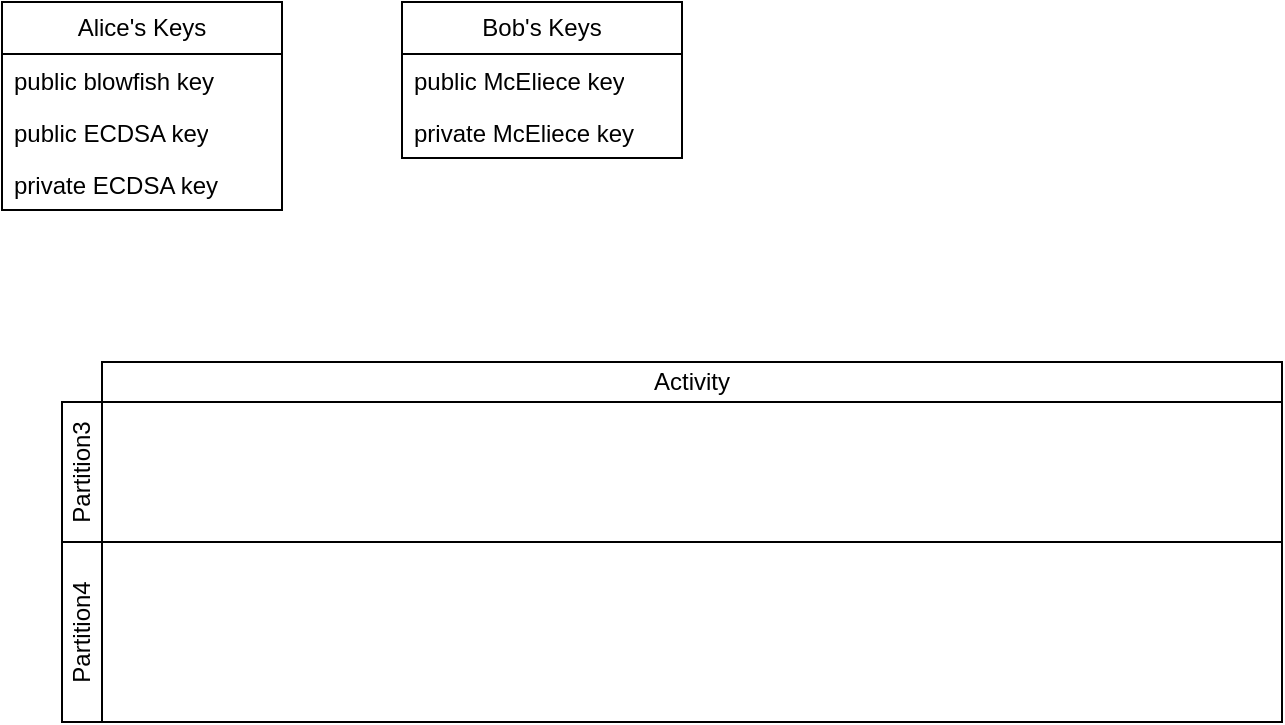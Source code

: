 <mxfile version="26.2.2">
  <diagram name="Page-1" id="d8DTgcx3iZovjK9Q8n7F">
    <mxGraphModel dx="1190" dy="708" grid="1" gridSize="10" guides="1" tooltips="1" connect="1" arrows="1" fold="1" page="1" pageScale="1" pageWidth="850" pageHeight="1100" math="0" shadow="0">
      <root>
        <mxCell id="0" />
        <mxCell id="1" parent="0" />
        <mxCell id="Zz3pOnI-meBIb-OcHIPj-2" value="&lt;span style=&quot;text-wrap-mode: nowrap;&quot;&gt;Alice&#39;s Keys&lt;/span&gt;" style="swimlane;fontStyle=0;childLayout=stackLayout;horizontal=1;startSize=26;fillColor=none;horizontalStack=0;resizeParent=1;resizeParentMax=0;resizeLast=0;collapsible=1;marginBottom=0;whiteSpace=wrap;html=1;" vertex="1" parent="1">
          <mxGeometry x="80" y="60" width="140" height="104" as="geometry" />
        </mxCell>
        <mxCell id="Zz3pOnI-meBIb-OcHIPj-3" value="public blowfish key" style="text;strokeColor=none;fillColor=none;align=left;verticalAlign=top;spacingLeft=4;spacingRight=4;overflow=hidden;rotatable=0;points=[[0,0.5],[1,0.5]];portConstraint=eastwest;whiteSpace=wrap;html=1;" vertex="1" parent="Zz3pOnI-meBIb-OcHIPj-2">
          <mxGeometry y="26" width="140" height="26" as="geometry" />
        </mxCell>
        <mxCell id="Zz3pOnI-meBIb-OcHIPj-4" value="public ECDSA key" style="text;strokeColor=none;fillColor=none;align=left;verticalAlign=top;spacingLeft=4;spacingRight=4;overflow=hidden;rotatable=0;points=[[0,0.5],[1,0.5]];portConstraint=eastwest;whiteSpace=wrap;html=1;" vertex="1" parent="Zz3pOnI-meBIb-OcHIPj-2">
          <mxGeometry y="52" width="140" height="26" as="geometry" />
        </mxCell>
        <mxCell id="Zz3pOnI-meBIb-OcHIPj-5" value="private ECDSA key" style="text;strokeColor=none;fillColor=none;align=left;verticalAlign=top;spacingLeft=4;spacingRight=4;overflow=hidden;rotatable=0;points=[[0,0.5],[1,0.5]];portConstraint=eastwest;whiteSpace=wrap;html=1;" vertex="1" parent="Zz3pOnI-meBIb-OcHIPj-2">
          <mxGeometry y="78" width="140" height="26" as="geometry" />
        </mxCell>
        <mxCell id="Zz3pOnI-meBIb-OcHIPj-6" value="&lt;span style=&quot;text-wrap-mode: nowrap;&quot;&gt;Bob&#39;s Keys&lt;/span&gt;" style="swimlane;fontStyle=0;childLayout=stackLayout;horizontal=1;startSize=26;fillColor=none;horizontalStack=0;resizeParent=1;resizeParentMax=0;resizeLast=0;collapsible=1;marginBottom=0;whiteSpace=wrap;html=1;" vertex="1" parent="1">
          <mxGeometry x="280" y="60" width="140" height="78" as="geometry" />
        </mxCell>
        <mxCell id="Zz3pOnI-meBIb-OcHIPj-7" value="public McEliece key" style="text;strokeColor=none;fillColor=none;align=left;verticalAlign=top;spacingLeft=4;spacingRight=4;overflow=hidden;rotatable=0;points=[[0,0.5],[1,0.5]];portConstraint=eastwest;whiteSpace=wrap;html=1;" vertex="1" parent="Zz3pOnI-meBIb-OcHIPj-6">
          <mxGeometry y="26" width="140" height="26" as="geometry" />
        </mxCell>
        <mxCell id="Zz3pOnI-meBIb-OcHIPj-8" value="private McEliece key" style="text;strokeColor=none;fillColor=none;align=left;verticalAlign=top;spacingLeft=4;spacingRight=4;overflow=hidden;rotatable=0;points=[[0,0.5],[1,0.5]];portConstraint=eastwest;whiteSpace=wrap;html=1;" vertex="1" parent="Zz3pOnI-meBIb-OcHIPj-6">
          <mxGeometry y="52" width="140" height="26" as="geometry" />
        </mxCell>
        <mxCell id="Zz3pOnI-meBIb-OcHIPj-10" value="" style="shape=table;html=1;whiteSpace=wrap;startSize=20;container=1;collapsible=0;childLayout=tableLayout;fillColor=none;swimlaneFillColor=#ffffff;strokeColor=none;" vertex="1" parent="1">
          <mxGeometry x="110" y="220" width="610" height="200" as="geometry" />
        </mxCell>
        <mxCell id="Zz3pOnI-meBIb-OcHIPj-11" value="" style="shape=partialRectangle;html=1;whiteSpace=wrap;collapsible=0;dropTarget=0;pointerEvents=0;fillColor=none;top=0;left=0;bottom=0;right=0;points=[[0,0.5],[1,0.5]];portConstraint=eastwest;strokeColor=none;" vertex="1" parent="Zz3pOnI-meBIb-OcHIPj-10">
          <mxGeometry y="20" width="610" height="20" as="geometry" />
        </mxCell>
        <mxCell id="Zz3pOnI-meBIb-OcHIPj-12" value="" style="shape=partialRectangle;html=1;whiteSpace=wrap;connectable=0;fillColor=none;top=1;left=1;bottom=1;right=1;overflow=hidden;strokeColor=none;" vertex="1" parent="Zz3pOnI-meBIb-OcHIPj-11">
          <mxGeometry width="20" height="20" as="geometry">
            <mxRectangle width="20" height="20" as="alternateBounds" />
          </mxGeometry>
        </mxCell>
        <mxCell id="Zz3pOnI-meBIb-OcHIPj-13" value="Activity" style="shape=partialRectangle;html=1;whiteSpace=wrap;connectable=0;fillColor=none;top=1;left=1;bottom=1;right=1;overflow=hidden;rowspan=1;colspan=2;" vertex="1" parent="Zz3pOnI-meBIb-OcHIPj-11">
          <mxGeometry x="20" width="590" height="20" as="geometry">
            <mxRectangle width="80" height="20" as="alternateBounds" />
          </mxGeometry>
        </mxCell>
        <mxCell id="Zz3pOnI-meBIb-OcHIPj-14" value="" style="shape=partialRectangle;html=1;whiteSpace=wrap;connectable=0;fillColor=none;top=1;left=1;bottom=1;right=1;overflow=hidden;" vertex="1" visible="0" parent="Zz3pOnI-meBIb-OcHIPj-11">
          <mxGeometry x="100" width="510" height="20" as="geometry">
            <mxRectangle width="510" height="20" as="alternateBounds" />
          </mxGeometry>
        </mxCell>
        <mxCell id="Zz3pOnI-meBIb-OcHIPj-15" value="" style="shape=partialRectangle;html=1;whiteSpace=wrap;collapsible=0;dropTarget=0;pointerEvents=0;fillColor=none;top=1;left=1;bottom=1;right=1;points=[[0,0.5],[1,0.5]];portConstraint=eastwest;" vertex="1" parent="Zz3pOnI-meBIb-OcHIPj-10">
          <mxGeometry y="40" width="610" height="70" as="geometry" />
        </mxCell>
        <mxCell id="Zz3pOnI-meBIb-OcHIPj-16" value="Partition3" style="shape=partialRectangle;html=1;whiteSpace=wrap;connectable=0;fillColor=none;top=1;left=1;bottom=1;right=1;overflow=hidden;horizontal=0;" vertex="1" parent="Zz3pOnI-meBIb-OcHIPj-15">
          <mxGeometry width="20" height="70" as="geometry">
            <mxRectangle width="20" height="70" as="alternateBounds" />
          </mxGeometry>
        </mxCell>
        <mxCell id="Zz3pOnI-meBIb-OcHIPj-17" value="" style="shape=partialRectangle;html=1;whiteSpace=wrap;connectable=0;fillColor=none;top=1;left=1;bottom=1;right=1;overflow=hidden;rowspan=1;colspan=2;" vertex="1" parent="Zz3pOnI-meBIb-OcHIPj-15">
          <mxGeometry x="20" width="590" height="70" as="geometry">
            <mxRectangle width="80" height="70" as="alternateBounds" />
          </mxGeometry>
        </mxCell>
        <mxCell id="Zz3pOnI-meBIb-OcHIPj-18" value="" style="shape=partialRectangle;html=1;whiteSpace=wrap;connectable=0;fillColor=none;top=1;left=1;bottom=1;right=1;overflow=hidden;" vertex="1" visible="0" parent="Zz3pOnI-meBIb-OcHIPj-15">
          <mxGeometry x="100" width="510" height="70" as="geometry">
            <mxRectangle width="510" height="70" as="alternateBounds" />
          </mxGeometry>
        </mxCell>
        <mxCell id="Zz3pOnI-meBIb-OcHIPj-19" value="" style="shape=partialRectangle;html=1;whiteSpace=wrap;collapsible=0;dropTarget=0;pointerEvents=0;fillColor=none;top=1;left=1;bottom=1;right=1;points=[[0,0.5],[1,0.5]];portConstraint=eastwest;" vertex="1" parent="Zz3pOnI-meBIb-OcHIPj-10">
          <mxGeometry y="110" width="610" height="90" as="geometry" />
        </mxCell>
        <mxCell id="Zz3pOnI-meBIb-OcHIPj-20" value="Partition4" style="shape=partialRectangle;html=1;whiteSpace=wrap;connectable=0;fillColor=none;top=1;left=1;bottom=1;right=1;overflow=hidden;horizontal=0;" vertex="1" parent="Zz3pOnI-meBIb-OcHIPj-19">
          <mxGeometry width="20" height="90" as="geometry">
            <mxRectangle width="20" height="90" as="alternateBounds" />
          </mxGeometry>
        </mxCell>
        <mxCell id="Zz3pOnI-meBIb-OcHIPj-21" value="" style="shape=partialRectangle;html=1;whiteSpace=wrap;connectable=0;fillColor=none;top=1;left=1;bottom=1;right=1;overflow=hidden;rowspan=1;colspan=2;" vertex="1" parent="Zz3pOnI-meBIb-OcHIPj-19">
          <mxGeometry x="20" width="590" height="90" as="geometry">
            <mxRectangle width="80" height="90" as="alternateBounds" />
          </mxGeometry>
        </mxCell>
        <mxCell id="Zz3pOnI-meBIb-OcHIPj-22" value="" style="shape=partialRectangle;html=1;whiteSpace=wrap;connectable=0;fillColor=none;top=1;left=1;bottom=1;right=1;overflow=hidden;" vertex="1" visible="0" parent="Zz3pOnI-meBIb-OcHIPj-19">
          <mxGeometry x="100" width="510" height="90" as="geometry">
            <mxRectangle width="510" height="90" as="alternateBounds" />
          </mxGeometry>
        </mxCell>
      </root>
    </mxGraphModel>
  </diagram>
</mxfile>
